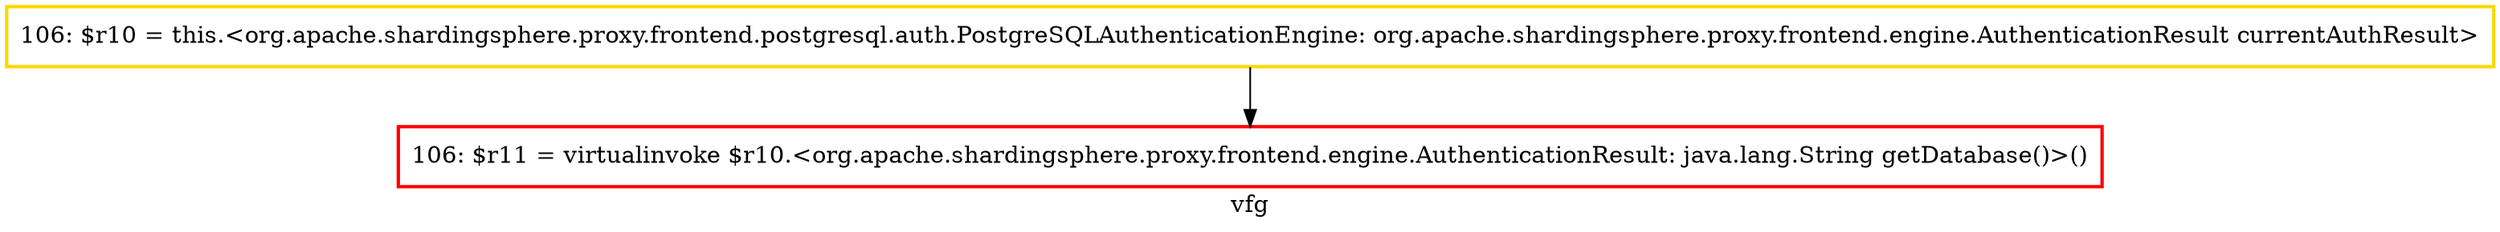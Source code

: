 digraph "vfg" {
    label="vfg";
node [shape=box];
"106: $r11 = virtualinvoke $r10.<org.apache.shardingsphere.proxy.frontend.engine.AuthenticationResult: java.lang.String getDatabase()>()" [style=bold] [color=red]
"106: $r10 = this.<org.apache.shardingsphere.proxy.frontend.postgresql.auth.PostgreSQLAuthenticationEngine: org.apache.shardingsphere.proxy.frontend.engine.AuthenticationResult currentAuthResult>" [style=bold] [color=gold]
"106: $r10 = this.<org.apache.shardingsphere.proxy.frontend.postgresql.auth.PostgreSQLAuthenticationEngine: org.apache.shardingsphere.proxy.frontend.engine.AuthenticationResult currentAuthResult>"->"106: $r11 = virtualinvoke $r10.<org.apache.shardingsphere.proxy.frontend.engine.AuthenticationResult: java.lang.String getDatabase()>()";

}